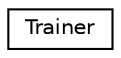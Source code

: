 digraph "Graphical Class Hierarchy"
{
  edge [fontname="Helvetica",fontsize="10",labelfontname="Helvetica",labelfontsize="10"];
  node [fontname="Helvetica",fontsize="10",shape=record];
  rankdir="LR";
  Node0 [label="Trainer",height=0.2,width=0.4,color="black", fillcolor="white", style="filled",URL="$classTrainer.html"];
}
